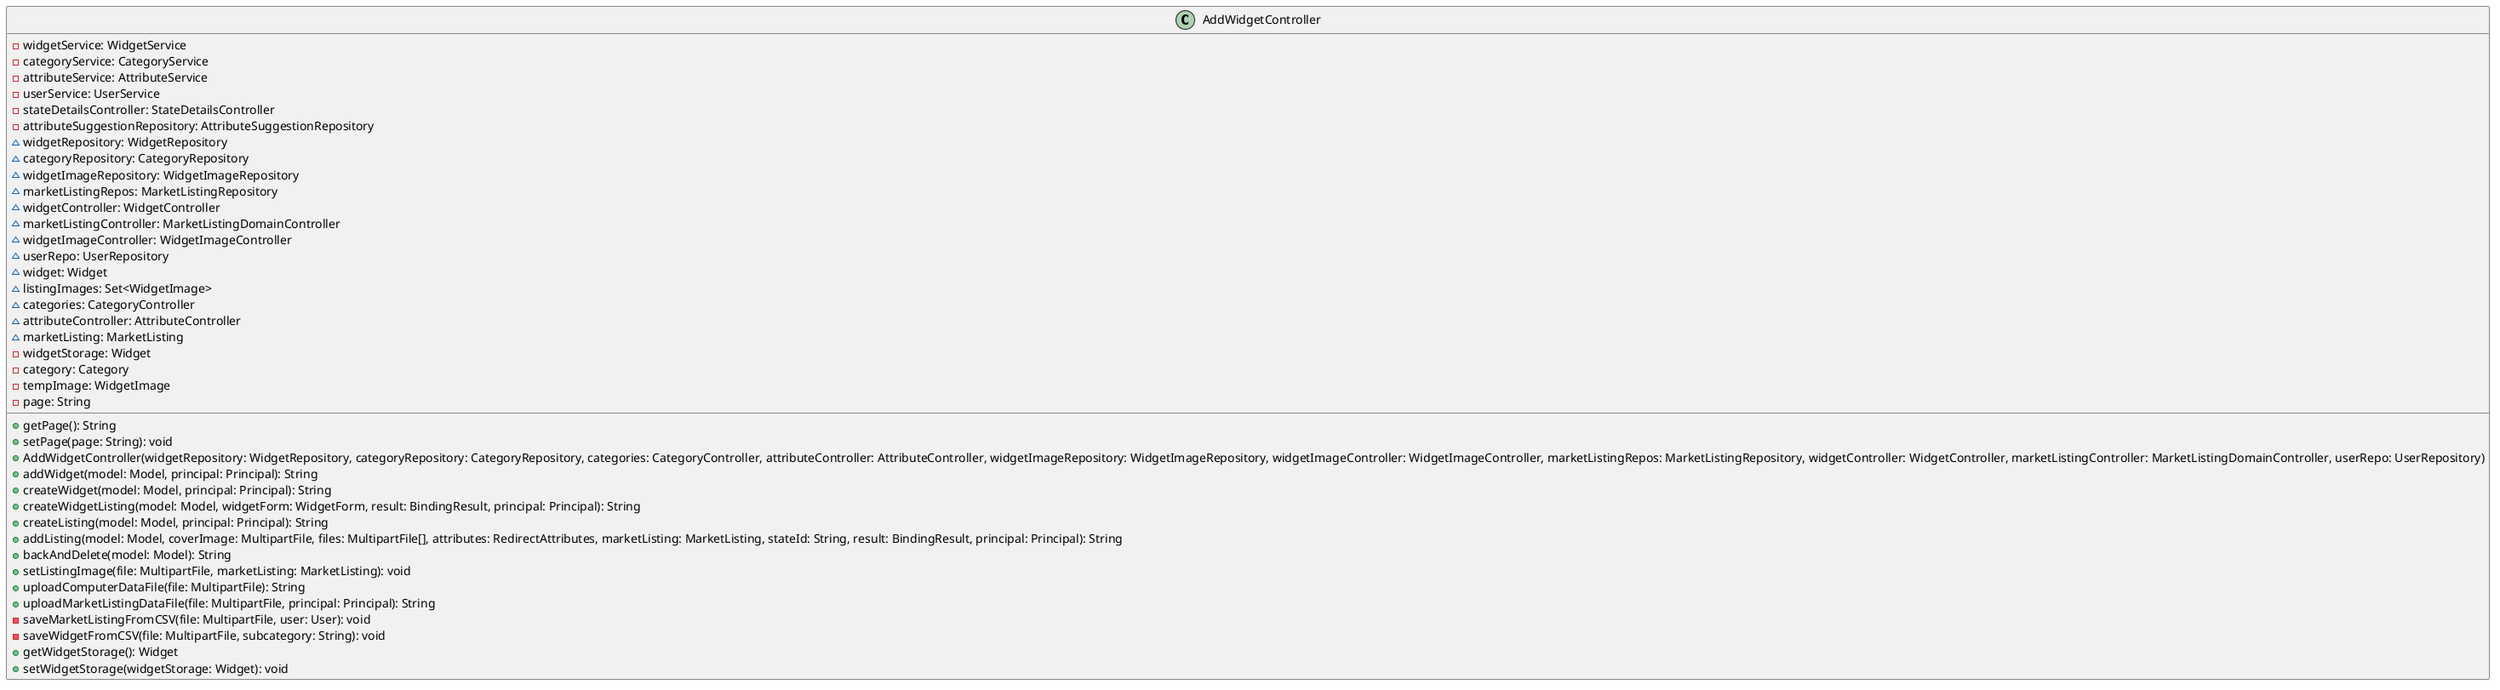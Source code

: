 @startuml
class AddWidgetController [[java:edu.sru.cpsc.webshopping.controller.AddWidgetController]] {
	-widgetService: WidgetService
	-categoryService: CategoryService
	-attributeService: AttributeService
	-userService: UserService
	-stateDetailsController: StateDetailsController
	-attributeSuggestionRepository: AttributeSuggestionRepository
	~widgetRepository: WidgetRepository
	~categoryRepository: CategoryRepository
	~widgetImageRepository: WidgetImageRepository
	~marketListingRepos: MarketListingRepository
	~widgetController: WidgetController
	~marketListingController: MarketListingDomainController
	~widgetImageController: WidgetImageController
	~userRepo: UserRepository
	~widget: Widget
	~listingImages: Set<WidgetImage>
	~categories: CategoryController
	~attributeController: AttributeController
	~marketListing: MarketListing
	-widgetStorage: Widget
	-category: Category
	-tempImage: WidgetImage
	-page: String
	+getPage(): String
	+setPage(page: String): void
	+AddWidgetController(widgetRepository: WidgetRepository, categoryRepository: CategoryRepository, categories: CategoryController, attributeController: AttributeController, widgetImageRepository: WidgetImageRepository, widgetImageController: WidgetImageController, marketListingRepos: MarketListingRepository, widgetController: WidgetController, marketListingController: MarketListingDomainController, userRepo: UserRepository)
	+addWidget(model: Model, principal: Principal): String
	+createWidget(model: Model, principal: Principal): String
	+createWidgetListing(model: Model, widgetForm: WidgetForm, result: BindingResult, principal: Principal): String
	+createListing(model: Model, principal: Principal): String
	+addListing(model: Model, coverImage: MultipartFile, files: MultipartFile[], attributes: RedirectAttributes, marketListing: MarketListing, stateId: String, result: BindingResult, principal: Principal): String
	+backAndDelete(model: Model): String
	+setListingImage(file: MultipartFile, marketListing: MarketListing): void
	+uploadComputerDataFile(file: MultipartFile): String
	+uploadMarketListingDataFile(file: MultipartFile, principal: Principal): String
	-saveMarketListingFromCSV(file: MultipartFile, user: User): void
	-saveWidgetFromCSV(file: MultipartFile, subcategory: String): void
	+getWidgetStorage(): Widget
	+setWidgetStorage(widgetStorage: Widget): void
}
@enduml